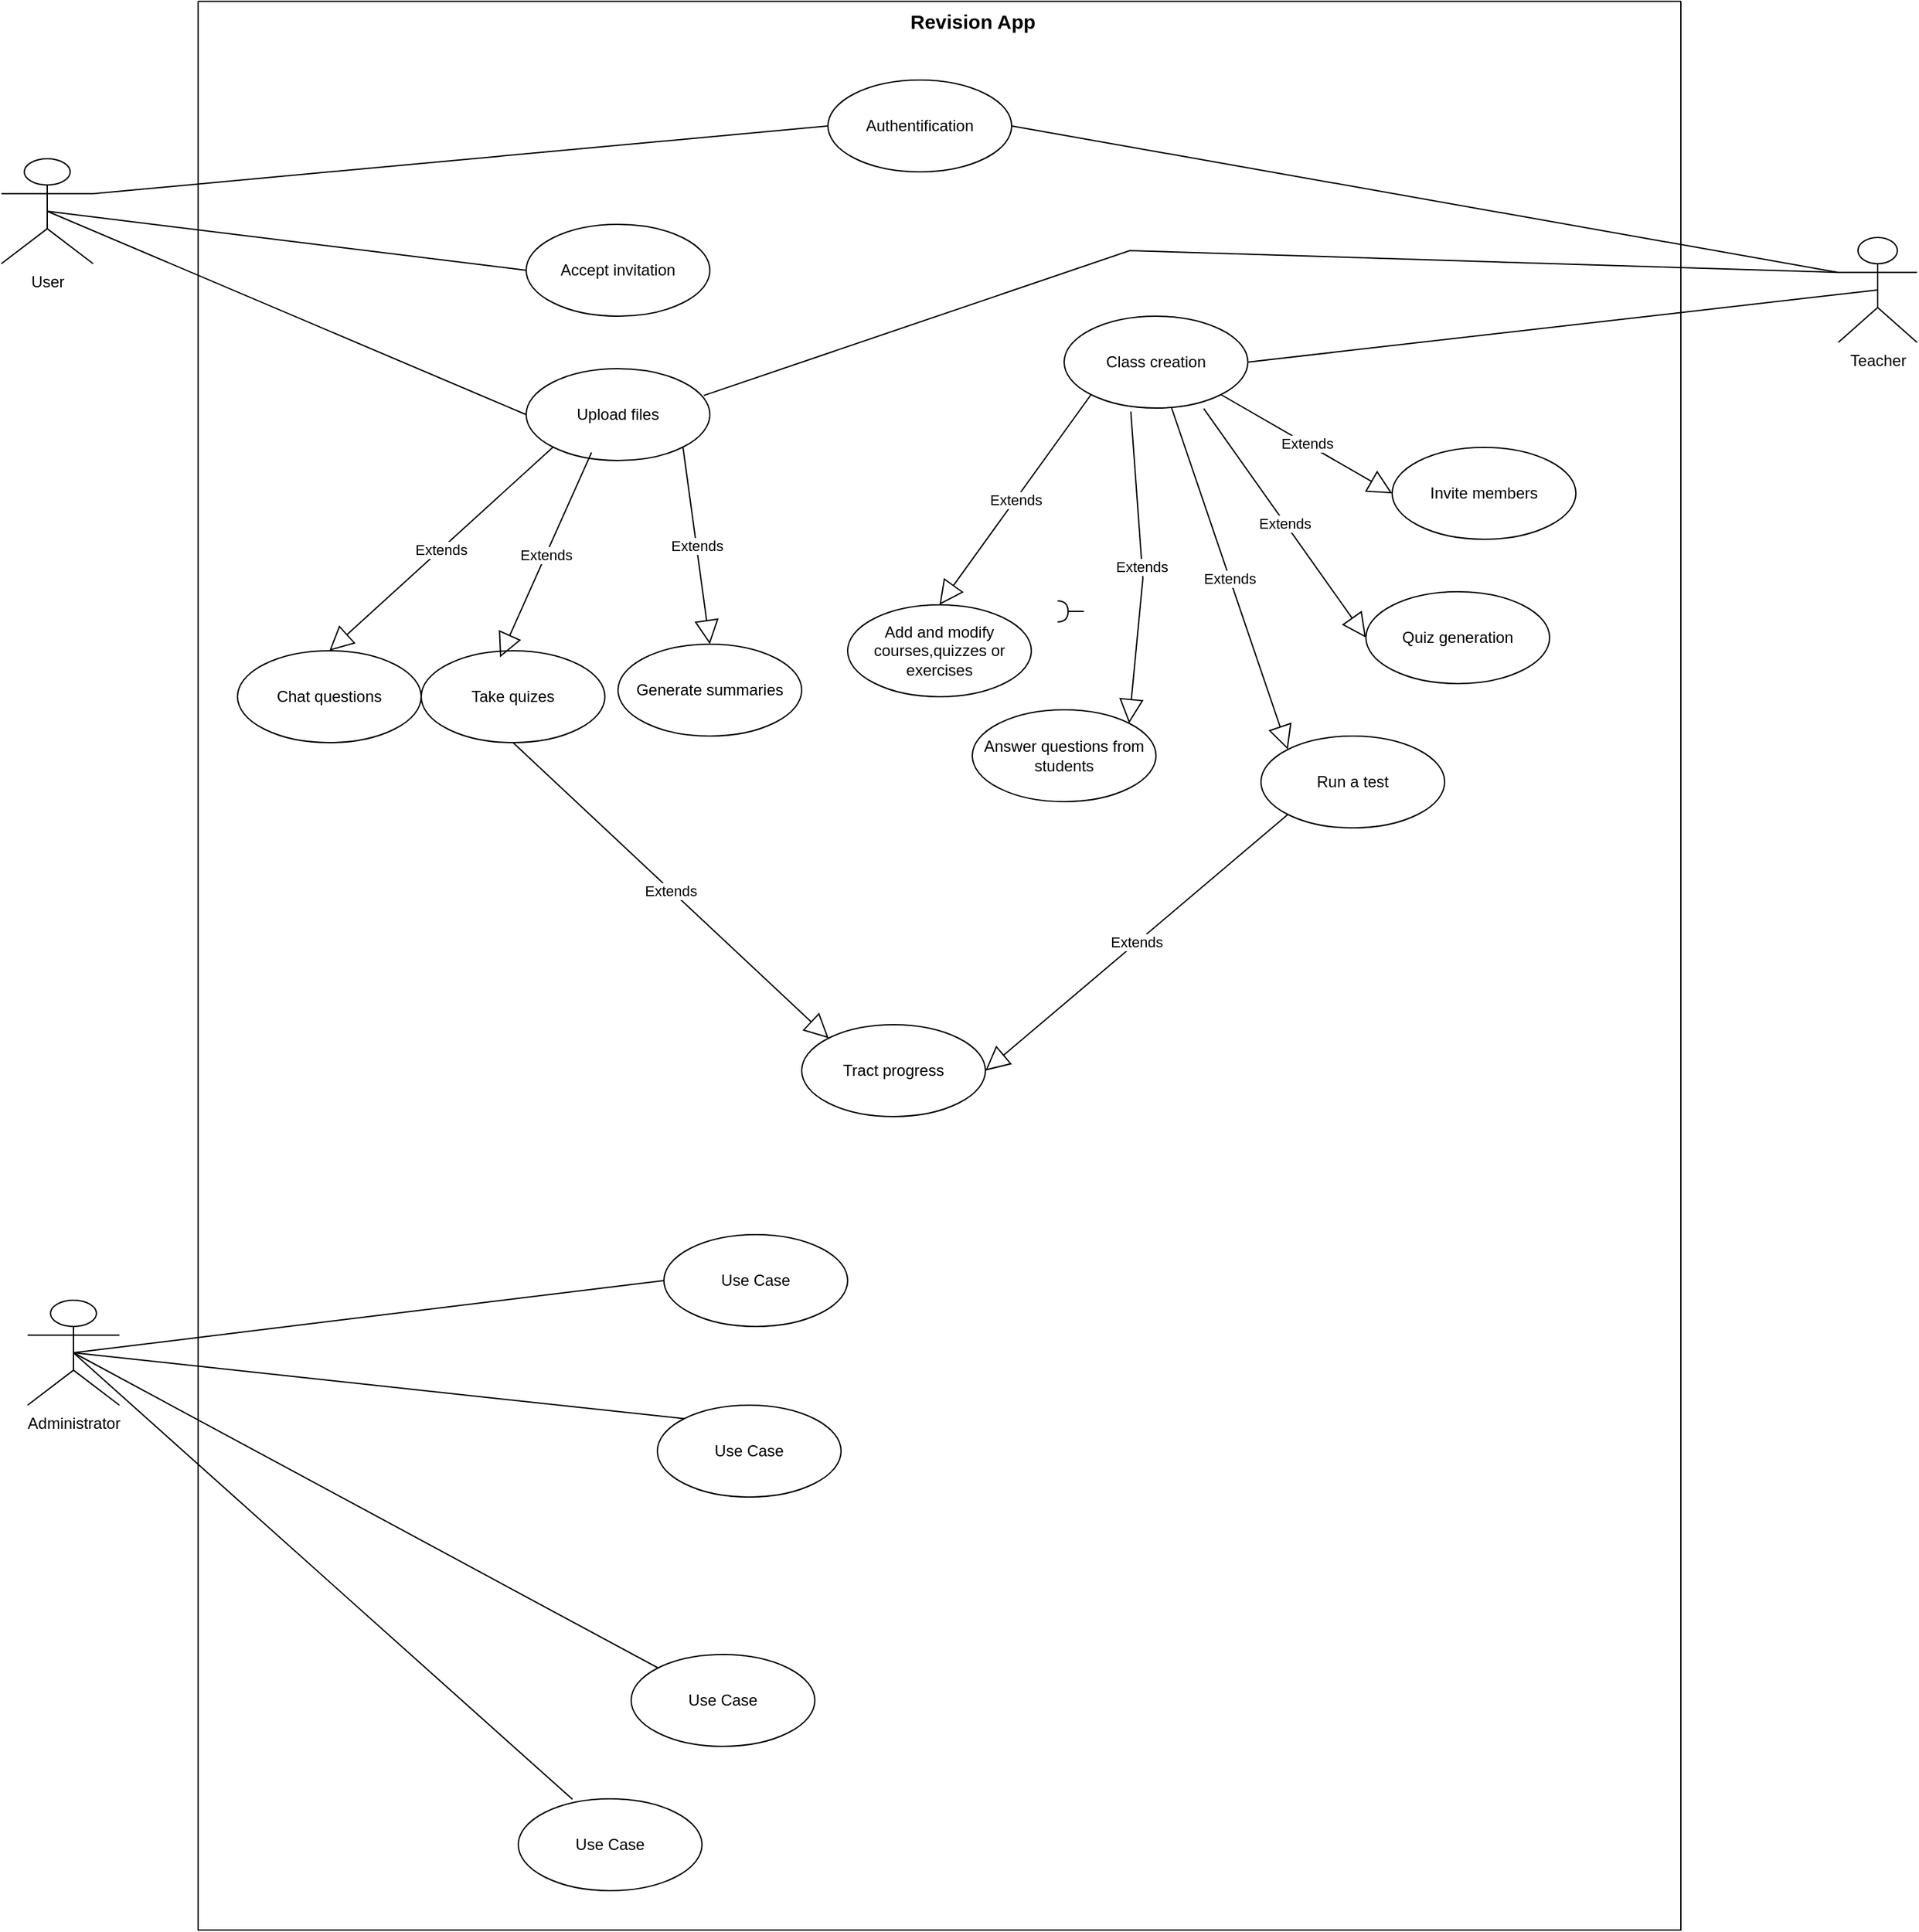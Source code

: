<mxfile version="28.0.7" pages="2">
  <diagram name="Page-1" id="cYRi8Cxsd5tFWdt60AnO">
    <mxGraphModel dx="1246" dy="800" grid="1" gridSize="10" guides="1" tooltips="1" connect="1" arrows="1" fold="1" page="1" pageScale="1" pageWidth="827" pageHeight="1169" math="0" shadow="0">
      <root>
        <mxCell id="0" />
        <mxCell id="1" parent="0" />
        <mxCell id="ZsemF995MYQGvc-WTmUk-2" value="User&lt;div&gt;&lt;br&gt;&lt;/div&gt;&lt;div&gt;&lt;br&gt;&lt;/div&gt;" style="shape=umlActor;verticalLabelPosition=bottom;verticalAlign=top;html=1;outlineConnect=0;" vertex="1" parent="1">
          <mxGeometry x="20" y="140" width="70" height="80" as="geometry" />
        </mxCell>
        <mxCell id="ZsemF995MYQGvc-WTmUk-4" value="Administrator&lt;div&gt;&lt;br&gt;&lt;/div&gt;" style="shape=umlActor;verticalLabelPosition=bottom;verticalAlign=top;html=1;outlineConnect=0;" vertex="1" parent="1">
          <mxGeometry x="40" y="1010" width="70" height="80" as="geometry" />
        </mxCell>
        <mxCell id="ZsemF995MYQGvc-WTmUk-5" value="Teacher&lt;div&gt;&lt;br&gt;&lt;/div&gt;" style="shape=umlActor;verticalLabelPosition=bottom;verticalAlign=top;html=1;outlineConnect=0;" vertex="1" parent="1">
          <mxGeometry x="1420" y="200" width="60" height="80" as="geometry" />
        </mxCell>
        <mxCell id="ZsemF995MYQGvc-WTmUk-6" value="" style="swimlane;startSize=0;" vertex="1" parent="1">
          <mxGeometry x="170" y="20" width="1130" height="1470" as="geometry" />
        </mxCell>
        <mxCell id="ZsemF995MYQGvc-WTmUk-7" value="Authentification" style="ellipse;whiteSpace=wrap;html=1;" vertex="1" parent="ZsemF995MYQGvc-WTmUk-6">
          <mxGeometry x="480" y="60" width="140" height="70" as="geometry" />
        </mxCell>
        <mxCell id="ZsemF995MYQGvc-WTmUk-8" value="&lt;b&gt;&lt;font style=&quot;font-size: 15px;&quot;&gt;Revision App&lt;/font&gt;&lt;/b&gt;" style="text;html=1;align=center;verticalAlign=middle;resizable=0;points=[];autosize=1;strokeColor=none;fillColor=none;" vertex="1" parent="ZsemF995MYQGvc-WTmUk-6">
          <mxGeometry x="530" width="120" height="30" as="geometry" />
        </mxCell>
        <mxCell id="ZsemF995MYQGvc-WTmUk-9" value="Upload files" style="ellipse;whiteSpace=wrap;html=1;" vertex="1" parent="ZsemF995MYQGvc-WTmUk-6">
          <mxGeometry x="250" y="280" width="140" height="70" as="geometry" />
        </mxCell>
        <mxCell id="ZsemF995MYQGvc-WTmUk-10" value="Class creation" style="ellipse;whiteSpace=wrap;html=1;" vertex="1" parent="ZsemF995MYQGvc-WTmUk-6">
          <mxGeometry x="660" y="240" width="140" height="70" as="geometry" />
        </mxCell>
        <mxCell id="ZsemF995MYQGvc-WTmUk-12" value="Accept invitation" style="ellipse;whiteSpace=wrap;html=1;" vertex="1" parent="ZsemF995MYQGvc-WTmUk-6">
          <mxGeometry x="250" y="170" width="140" height="70" as="geometry" />
        </mxCell>
        <mxCell id="ZsemF995MYQGvc-WTmUk-13" value="Chat questions" style="ellipse;whiteSpace=wrap;html=1;" vertex="1" parent="ZsemF995MYQGvc-WTmUk-6">
          <mxGeometry x="30" y="495" width="140" height="70" as="geometry" />
        </mxCell>
        <mxCell id="ZsemF995MYQGvc-WTmUk-14" value="Take quizes" style="ellipse;whiteSpace=wrap;html=1;" vertex="1" parent="ZsemF995MYQGvc-WTmUk-6">
          <mxGeometry x="170" y="495" width="140" height="70" as="geometry" />
        </mxCell>
        <mxCell id="ZsemF995MYQGvc-WTmUk-15" value="Generate summaries" style="ellipse;whiteSpace=wrap;html=1;" vertex="1" parent="ZsemF995MYQGvc-WTmUk-6">
          <mxGeometry x="320" y="490" width="140" height="70" as="geometry" />
        </mxCell>
        <mxCell id="ZsemF995MYQGvc-WTmUk-16" value="Tract progress" style="ellipse;whiteSpace=wrap;html=1;" vertex="1" parent="ZsemF995MYQGvc-WTmUk-6">
          <mxGeometry x="460" y="780" width="140" height="70" as="geometry" />
        </mxCell>
        <mxCell id="ZsemF995MYQGvc-WTmUk-17" value="Invite members" style="ellipse;whiteSpace=wrap;html=1;" vertex="1" parent="ZsemF995MYQGvc-WTmUk-6">
          <mxGeometry x="910" y="340" width="140" height="70" as="geometry" />
        </mxCell>
        <mxCell id="ZsemF995MYQGvc-WTmUk-18" value="Add and modify courses,quizzes or exercises" style="ellipse;whiteSpace=wrap;html=1;" vertex="1" parent="ZsemF995MYQGvc-WTmUk-6">
          <mxGeometry x="495" y="460" width="140" height="70" as="geometry" />
        </mxCell>
        <mxCell id="ZsemF995MYQGvc-WTmUk-19" value="Quiz generation" style="ellipse;whiteSpace=wrap;html=1;" vertex="1" parent="ZsemF995MYQGvc-WTmUk-6">
          <mxGeometry x="890" y="450" width="140" height="70" as="geometry" />
        </mxCell>
        <mxCell id="ZsemF995MYQGvc-WTmUk-20" value="Run a test" style="ellipse;whiteSpace=wrap;html=1;" vertex="1" parent="ZsemF995MYQGvc-WTmUk-6">
          <mxGeometry x="810" y="560" width="140" height="70" as="geometry" />
        </mxCell>
        <mxCell id="ZsemF995MYQGvc-WTmUk-21" value="Answer questions from students" style="ellipse;whiteSpace=wrap;html=1;" vertex="1" parent="ZsemF995MYQGvc-WTmUk-6">
          <mxGeometry x="590" y="540" width="140" height="70" as="geometry" />
        </mxCell>
        <mxCell id="ZsemF995MYQGvc-WTmUk-22" style="edgeStyle=orthogonalEdgeStyle;rounded=0;orthogonalLoop=1;jettySize=auto;html=1;exitX=0.5;exitY=1;exitDx=0;exitDy=0;" edge="1" parent="ZsemF995MYQGvc-WTmUk-6" source="ZsemF995MYQGvc-WTmUk-18" target="ZsemF995MYQGvc-WTmUk-18">
          <mxGeometry relative="1" as="geometry" />
        </mxCell>
        <mxCell id="ZsemF995MYQGvc-WTmUk-34" value="Extends" style="endArrow=block;endSize=16;endFill=0;html=1;rounded=0;exitX=0;exitY=1;exitDx=0;exitDy=0;entryX=0.5;entryY=0;entryDx=0;entryDy=0;" edge="1" parent="ZsemF995MYQGvc-WTmUk-6" source="ZsemF995MYQGvc-WTmUk-10" target="ZsemF995MYQGvc-WTmUk-18">
          <mxGeometry width="160" relative="1" as="geometry">
            <mxPoint x="630" y="380" as="sourcePoint" />
            <mxPoint x="790" y="380" as="targetPoint" />
          </mxGeometry>
        </mxCell>
        <mxCell id="ZsemF995MYQGvc-WTmUk-35" value="Extends" style="endArrow=block;endSize=16;endFill=0;html=1;rounded=0;exitX=0.363;exitY=1.038;exitDx=0;exitDy=0;entryX=1;entryY=0;entryDx=0;entryDy=0;exitPerimeter=0;" edge="1" parent="ZsemF995MYQGvc-WTmUk-6" source="ZsemF995MYQGvc-WTmUk-10" target="ZsemF995MYQGvc-WTmUk-21">
          <mxGeometry width="160" relative="1" as="geometry">
            <mxPoint x="830" y="354" as="sourcePoint" />
            <mxPoint x="760" y="495" as="targetPoint" />
            <Array as="points">
              <mxPoint x="720" y="440" />
            </Array>
          </mxGeometry>
        </mxCell>
        <mxCell id="ZsemF995MYQGvc-WTmUk-37" value="Extends" style="endArrow=block;endSize=16;endFill=0;html=1;rounded=0;exitX=1;exitY=1;exitDx=0;exitDy=0;entryX=0;entryY=0.5;entryDx=0;entryDy=0;" edge="1" parent="ZsemF995MYQGvc-WTmUk-6" source="ZsemF995MYQGvc-WTmUk-10" target="ZsemF995MYQGvc-WTmUk-17">
          <mxGeometry width="160" relative="1" as="geometry">
            <mxPoint x="850" y="340" as="sourcePoint" />
            <mxPoint x="780" y="481" as="targetPoint" />
          </mxGeometry>
        </mxCell>
        <mxCell id="ZsemF995MYQGvc-WTmUk-38" value="Extends" style="endArrow=block;endSize=16;endFill=0;html=1;rounded=0;entryX=0;entryY=0;entryDx=0;entryDy=0;" edge="1" parent="ZsemF995MYQGvc-WTmUk-6" source="ZsemF995MYQGvc-WTmUk-10" target="ZsemF995MYQGvc-WTmUk-20">
          <mxGeometry width="160" relative="1" as="geometry">
            <mxPoint x="830" y="390" as="sourcePoint" />
            <mxPoint x="760" y="531" as="targetPoint" />
          </mxGeometry>
        </mxCell>
        <mxCell id="ZsemF995MYQGvc-WTmUk-39" value="Extends" style="endArrow=block;endSize=16;endFill=0;html=1;rounded=0;exitX=0.76;exitY=1.006;exitDx=0;exitDy=0;entryX=0;entryY=0.5;entryDx=0;entryDy=0;exitPerimeter=0;" edge="1" parent="ZsemF995MYQGvc-WTmUk-6" source="ZsemF995MYQGvc-WTmUk-10" target="ZsemF995MYQGvc-WTmUk-19">
          <mxGeometry width="160" relative="1" as="geometry">
            <mxPoint x="860" y="370" as="sourcePoint" />
            <mxPoint x="790" y="511" as="targetPoint" />
          </mxGeometry>
        </mxCell>
        <mxCell id="ZsemF995MYQGvc-WTmUk-43" value="Extends" style="endArrow=block;endSize=16;endFill=0;html=1;rounded=0;exitX=0;exitY=1;exitDx=0;exitDy=0;entryX=0.5;entryY=0;entryDx=0;entryDy=0;" edge="1" parent="ZsemF995MYQGvc-WTmUk-6" source="ZsemF995MYQGvc-WTmUk-9" target="ZsemF995MYQGvc-WTmUk-13">
          <mxGeometry width="160" relative="1" as="geometry">
            <mxPoint x="260" y="380" as="sourcePoint" />
            <mxPoint x="190" y="521" as="targetPoint" />
          </mxGeometry>
        </mxCell>
        <mxCell id="ZsemF995MYQGvc-WTmUk-44" value="Extends" style="endArrow=block;endSize=16;endFill=0;html=1;rounded=0;exitX=0.356;exitY=0.911;exitDx=0;exitDy=0;entryX=0.429;entryY=0.071;entryDx=0;entryDy=0;exitPerimeter=0;entryPerimeter=0;" edge="1" parent="ZsemF995MYQGvc-WTmUk-6" source="ZsemF995MYQGvc-WTmUk-9" target="ZsemF995MYQGvc-WTmUk-14">
          <mxGeometry width="160" relative="1" as="geometry">
            <mxPoint x="310" y="349" as="sourcePoint" />
            <mxPoint x="240" y="490" as="targetPoint" />
          </mxGeometry>
        </mxCell>
        <mxCell id="ZsemF995MYQGvc-WTmUk-45" value="Extends" style="endArrow=block;endSize=16;endFill=0;html=1;rounded=0;exitX=1;exitY=1;exitDx=0;exitDy=0;entryX=0.5;entryY=0;entryDx=0;entryDy=0;" edge="1" parent="ZsemF995MYQGvc-WTmUk-6" source="ZsemF995MYQGvc-WTmUk-9" target="ZsemF995MYQGvc-WTmUk-15">
          <mxGeometry width="160" relative="1" as="geometry">
            <mxPoint x="390" y="349" as="sourcePoint" />
            <mxPoint x="320" y="490" as="targetPoint" />
          </mxGeometry>
        </mxCell>
        <mxCell id="ZsemF995MYQGvc-WTmUk-51" value="Extends" style="endArrow=block;endSize=16;endFill=0;html=1;rounded=0;exitX=0.5;exitY=1;exitDx=0;exitDy=0;entryX=0;entryY=0;entryDx=0;entryDy=0;" edge="1" parent="ZsemF995MYQGvc-WTmUk-6" source="ZsemF995MYQGvc-WTmUk-14" target="ZsemF995MYQGvc-WTmUk-16">
          <mxGeometry width="160" relative="1" as="geometry">
            <mxPoint x="340" y="670" as="sourcePoint" />
            <mxPoint x="270" y="826" as="targetPoint" />
          </mxGeometry>
        </mxCell>
        <mxCell id="ZsemF995MYQGvc-WTmUk-52" value="Extends" style="endArrow=block;endSize=16;endFill=0;html=1;rounded=0;entryX=1;entryY=0.5;entryDx=0;entryDy=0;exitX=0;exitY=1;exitDx=0;exitDy=0;" edge="1" parent="ZsemF995MYQGvc-WTmUk-6" source="ZsemF995MYQGvc-WTmUk-20" target="ZsemF995MYQGvc-WTmUk-16">
          <mxGeometry width="160" relative="1" as="geometry">
            <mxPoint x="840" y="640" as="sourcePoint" />
            <mxPoint x="760" y="856" as="targetPoint" />
          </mxGeometry>
        </mxCell>
        <mxCell id="ZsemF995MYQGvc-WTmUk-54" value="Use Case" style="ellipse;whiteSpace=wrap;html=1;" vertex="1" parent="ZsemF995MYQGvc-WTmUk-6">
          <mxGeometry x="355" y="940" width="140" height="70" as="geometry" />
        </mxCell>
        <mxCell id="ZsemF995MYQGvc-WTmUk-83" value="Use Case" style="ellipse;whiteSpace=wrap;html=1;" vertex="1" parent="ZsemF995MYQGvc-WTmUk-6">
          <mxGeometry x="350" y="1070" width="140" height="70" as="geometry" />
        </mxCell>
        <mxCell id="ZsemF995MYQGvc-WTmUk-85" value="Use Case" style="ellipse;whiteSpace=wrap;html=1;" vertex="1" parent="ZsemF995MYQGvc-WTmUk-6">
          <mxGeometry x="244" y="1370" width="140" height="70" as="geometry" />
        </mxCell>
        <mxCell id="ZsemF995MYQGvc-WTmUk-84" value="Use Case" style="ellipse;whiteSpace=wrap;html=1;" vertex="1" parent="ZsemF995MYQGvc-WTmUk-6">
          <mxGeometry x="330" y="1260" width="140" height="70" as="geometry" />
        </mxCell>
        <mxCell id="ZsemF995MYQGvc-WTmUk-23" value="" style="endArrow=none;html=1;rounded=0;entryX=0;entryY=0.5;entryDx=0;entryDy=0;exitX=0.5;exitY=0.5;exitDx=0;exitDy=0;exitPerimeter=0;" edge="1" parent="1" source="ZsemF995MYQGvc-WTmUk-2" target="ZsemF995MYQGvc-WTmUk-12">
          <mxGeometry relative="1" as="geometry">
            <mxPoint x="90" y="240" as="sourcePoint" />
            <mxPoint x="260" y="238.89" as="targetPoint" />
          </mxGeometry>
        </mxCell>
        <mxCell id="ZsemF995MYQGvc-WTmUk-27" value="" style="endArrow=none;html=1;rounded=0;entryX=0;entryY=0.5;entryDx=0;entryDy=0;exitX=0.5;exitY=0.5;exitDx=0;exitDy=0;exitPerimeter=0;" edge="1" parent="1" source="ZsemF995MYQGvc-WTmUk-2" target="ZsemF995MYQGvc-WTmUk-9">
          <mxGeometry relative="1" as="geometry">
            <mxPoint x="65" y="240" as="sourcePoint" />
            <mxPoint x="330" y="300" as="targetPoint" />
          </mxGeometry>
        </mxCell>
        <mxCell id="ZsemF995MYQGvc-WTmUk-28" value="" style="endArrow=none;html=1;rounded=0;entryX=0;entryY=0.5;entryDx=0;entryDy=0;exitX=1;exitY=0.333;exitDx=0;exitDy=0;exitPerimeter=0;" edge="1" parent="1" source="ZsemF995MYQGvc-WTmUk-2" target="ZsemF995MYQGvc-WTmUk-7">
          <mxGeometry relative="1" as="geometry">
            <mxPoint x="120" y="227" as="sourcePoint" />
            <mxPoint x="400" y="130" as="targetPoint" />
          </mxGeometry>
        </mxCell>
        <mxCell id="ZsemF995MYQGvc-WTmUk-32" value="" style="endArrow=none;html=1;rounded=0;entryX=0.5;entryY=0.5;entryDx=0;entryDy=0;entryPerimeter=0;exitX=1;exitY=0.5;exitDx=0;exitDy=0;" edge="1" parent="1" source="ZsemF995MYQGvc-WTmUk-10" target="ZsemF995MYQGvc-WTmUk-5">
          <mxGeometry relative="1" as="geometry">
            <mxPoint x="1040" y="240" as="sourcePoint" />
            <mxPoint x="1200" y="240" as="targetPoint" />
          </mxGeometry>
        </mxCell>
        <mxCell id="ZsemF995MYQGvc-WTmUk-33" value="" style="endArrow=none;html=1;rounded=0;exitX=1;exitY=0.5;exitDx=0;exitDy=0;entryX=0;entryY=0.333;entryDx=0;entryDy=0;entryPerimeter=0;" edge="1" parent="1" source="ZsemF995MYQGvc-WTmUk-7" target="ZsemF995MYQGvc-WTmUk-5">
          <mxGeometry relative="1" as="geometry">
            <mxPoint x="990" y="110" as="sourcePoint" />
            <mxPoint x="1350" y="300" as="targetPoint" />
          </mxGeometry>
        </mxCell>
        <mxCell id="ZsemF995MYQGvc-WTmUk-48" value="" style="rounded=0;orthogonalLoop=1;jettySize=auto;html=1;endArrow=halfCircle;endFill=0;endSize=6;strokeWidth=1;sketch=0;fontSize=12;curved=1;" edge="1" parent="1">
          <mxGeometry relative="1" as="geometry">
            <mxPoint x="845" y="485" as="sourcePoint" />
            <mxPoint x="825.0" y="485" as="targetPoint" />
          </mxGeometry>
        </mxCell>
        <mxCell id="ZsemF995MYQGvc-WTmUk-53" value="" style="endArrow=none;html=1;rounded=0;exitX=0.967;exitY=0.292;exitDx=0;exitDy=0;exitPerimeter=0;entryX=0;entryY=0.333;entryDx=0;entryDy=0;entryPerimeter=0;" edge="1" parent="1" source="ZsemF995MYQGvc-WTmUk-9" target="ZsemF995MYQGvc-WTmUk-5">
          <mxGeometry relative="1" as="geometry">
            <mxPoint x="790" y="200" as="sourcePoint" />
            <mxPoint x="1360" y="330" as="targetPoint" />
            <Array as="points">
              <mxPoint x="880" y="210" />
            </Array>
          </mxGeometry>
        </mxCell>
        <mxCell id="ZsemF995MYQGvc-WTmUk-86" value="" style="endArrow=none;html=1;rounded=0;entryX=0;entryY=0.5;entryDx=0;entryDy=0;exitX=0.5;exitY=0.5;exitDx=0;exitDy=0;exitPerimeter=0;" edge="1" parent="1" source="ZsemF995MYQGvc-WTmUk-4" target="ZsemF995MYQGvc-WTmUk-54">
          <mxGeometry relative="1" as="geometry">
            <mxPoint x="114" y="1070" as="sourcePoint" />
            <mxPoint x="274" y="1070" as="targetPoint" />
          </mxGeometry>
        </mxCell>
        <mxCell id="ZsemF995MYQGvc-WTmUk-87" value="" style="endArrow=none;html=1;rounded=0;entryX=0;entryY=0;entryDx=0;entryDy=0;exitX=0.5;exitY=0.5;exitDx=0;exitDy=0;exitPerimeter=0;" edge="1" parent="1" source="ZsemF995MYQGvc-WTmUk-4" target="ZsemF995MYQGvc-WTmUk-83">
          <mxGeometry relative="1" as="geometry">
            <mxPoint x="120" y="1075" as="sourcePoint" />
            <mxPoint x="375" y="1000" as="targetPoint" />
          </mxGeometry>
        </mxCell>
        <mxCell id="ZsemF995MYQGvc-WTmUk-88" value="" style="endArrow=none;html=1;rounded=0;entryX=0;entryY=0;entryDx=0;entryDy=0;exitX=0.5;exitY=0.5;exitDx=0;exitDy=0;exitPerimeter=0;" edge="1" parent="1" source="ZsemF995MYQGvc-WTmUk-4" target="ZsemF995MYQGvc-WTmUk-84">
          <mxGeometry relative="1" as="geometry">
            <mxPoint x="80" y="1060" as="sourcePoint" />
            <mxPoint x="355" y="1130" as="targetPoint" />
          </mxGeometry>
        </mxCell>
        <mxCell id="ZsemF995MYQGvc-WTmUk-89" value="" style="endArrow=none;html=1;rounded=0;entryX=0.295;entryY=0.006;entryDx=0;entryDy=0;exitX=0.5;exitY=0.5;exitDx=0;exitDy=0;exitPerimeter=0;entryPerimeter=0;" edge="1" parent="1" source="ZsemF995MYQGvc-WTmUk-4" target="ZsemF995MYQGvc-WTmUk-85">
          <mxGeometry relative="1" as="geometry">
            <mxPoint x="50" y="1275" as="sourcePoint" />
            <mxPoint x="305" y="1200" as="targetPoint" />
          </mxGeometry>
        </mxCell>
      </root>
    </mxGraphModel>
  </diagram>
  <diagram id="pF5w8MFTdJUZo6eEJbZv" name="Page-2">
    <mxGraphModel dx="872" dy="560" grid="1" gridSize="10" guides="1" tooltips="1" connect="1" arrows="1" fold="1" page="1" pageScale="1" pageWidth="827" pageHeight="1169" math="0" shadow="0">
      <root>
        <mxCell id="0" />
        <mxCell id="1" parent="0" />
      </root>
    </mxGraphModel>
  </diagram>
</mxfile>
